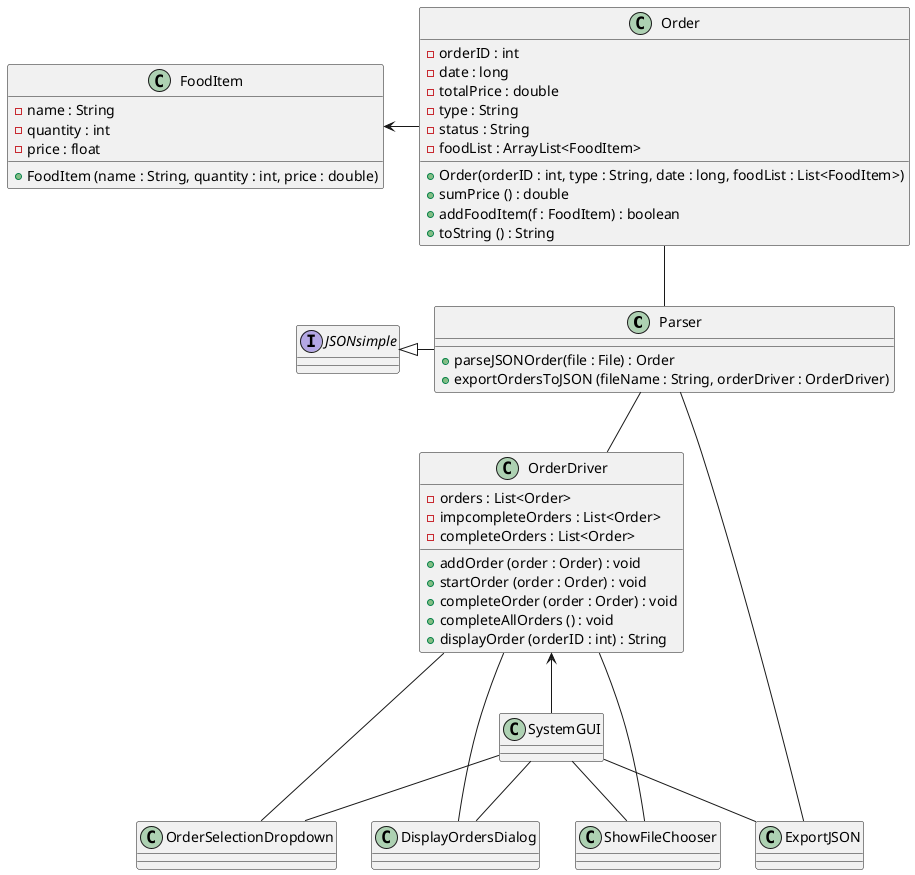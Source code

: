 @startuml
'https://plantuml.com/class-diagram

class Parser
class FoodItem
class Order
class OrderDriver

class SystemGUI
class ShowFileChooser
class DisplayOrdersDialog
class ExportJSON
class OrderSelectionDropdown

interface JSONsimple


JSONsimple <|- Parser
Order -- Parser
FoodItem <- Order
Parser -- OrderDriver


OrderDriver <-- SystemGUI
OrderDriver -- ShowFileChooser
OrderDriver -- DisplayOrdersDialog
Parser -- ExportJSON
OrderDriver -- OrderSelectionDropdown

SystemGUI -- ShowFileChooser
SystemGUI -- DisplayOrdersDialog
SystemGUI -- ExportJSON
SystemGUI -- OrderSelectionDropdown

class FoodItem {
- name : String
- quantity : int
- price : float

+ FoodItem (name : String, quantity : int, price : double)
}

class Order {
- orderID : int
- date : long
- totalPrice : double
- type : String
- status : String
- foodList : ArrayList<FoodItem>

+ Order(orderID : int, type : String, date : long, foodList : List<FoodItem>)
+ sumPrice () : double
+ addFoodItem(f : FoodItem) : boolean
+ toString () : String
}

class Parser {
+ parseJSONOrder(file : File) : Order
+ exportOrdersToJSON (fileName : String, orderDriver : OrderDriver)
}

class OrderDriver {
- orders : List<Order>
- impcompleteOrders : List<Order>
- completeOrders : List<Order>

+ addOrder (order : Order) : void
+ startOrder (order : Order) : void
+ completeOrder (order : Order) : void
+ completeAllOrders () : void
+ displayOrder (orderID : int) : String
}


@enduml